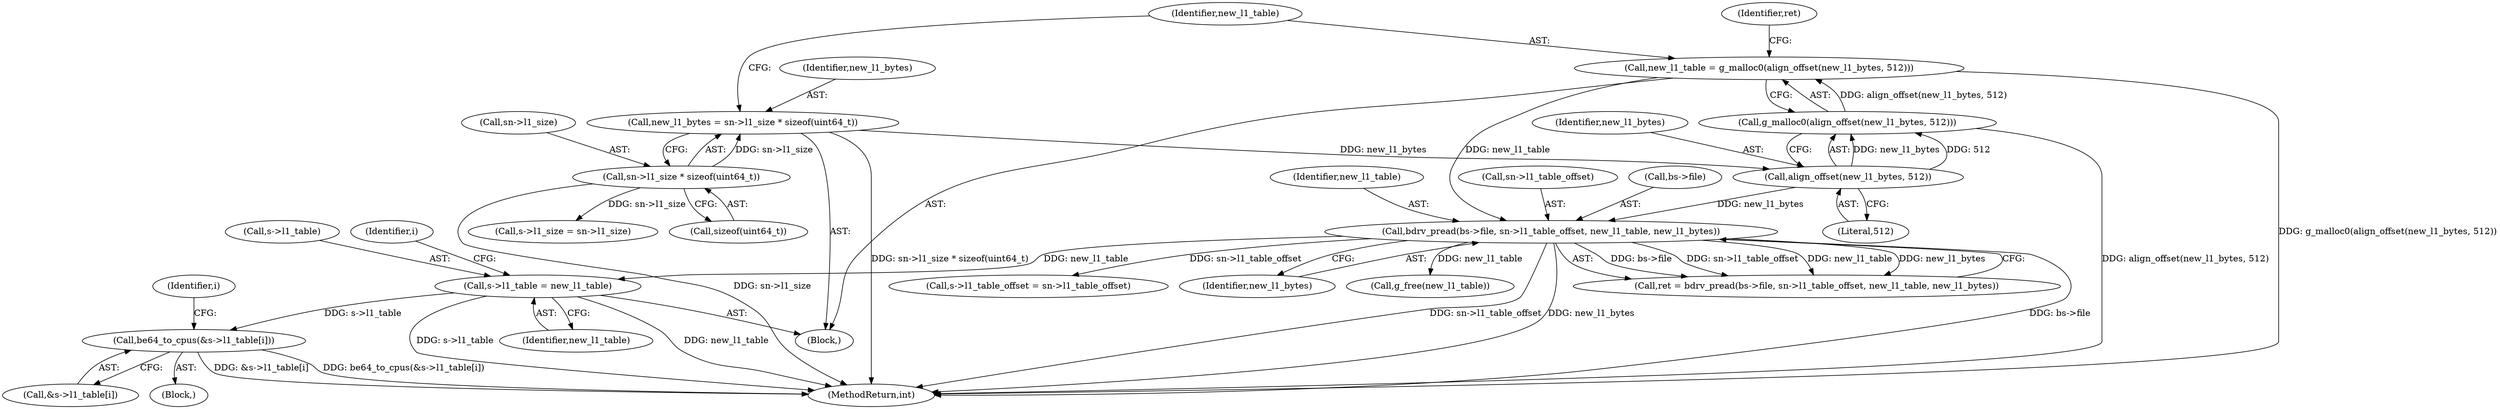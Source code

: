 digraph "0_qemu_c05e4667be91b46ab42b5a11babf8e84d476cc6b@pointer" {
"1000205" [label="(Call,s->l1_table = new_l1_table)"];
"1000166" [label="(Call,bdrv_pread(bs->file, sn->l1_table_offset, new_l1_table, new_l1_bytes))"];
"1000158" [label="(Call,new_l1_table = g_malloc0(align_offset(new_l1_bytes, 512)))"];
"1000160" [label="(Call,g_malloc0(align_offset(new_l1_bytes, 512)))"];
"1000161" [label="(Call,align_offset(new_l1_bytes, 512))"];
"1000150" [label="(Call,new_l1_bytes = sn->l1_size * sizeof(uint64_t))"];
"1000152" [label="(Call,sn->l1_size * sizeof(uint64_t))"];
"1000222" [label="(Call,be64_to_cpus(&s->l1_table[i]))"];
"1000167" [label="(Call,bs->file)"];
"1000183" [label="(Call,g_free(new_l1_table))"];
"1000173" [label="(Identifier,new_l1_table)"];
"1000223" [label="(Call,&s->l1_table[i])"];
"1000159" [label="(Identifier,new_l1_table)"];
"1000221" [label="(Block,)"];
"1000151" [label="(Identifier,new_l1_bytes)"];
"1000153" [label="(Call,sn->l1_size)"];
"1000150" [label="(Call,new_l1_bytes = sn->l1_size * sizeof(uint64_t))"];
"1000152" [label="(Call,sn->l1_size * sizeof(uint64_t))"];
"1000198" [label="(Call,s->l1_table_offset = sn->l1_table_offset)"];
"1000174" [label="(Identifier,new_l1_bytes)"];
"1000156" [label="(Call,sizeof(uint64_t))"];
"1000191" [label="(Call,s->l1_size = sn->l1_size)"];
"1000163" [label="(Literal,512)"];
"1000220" [label="(Identifier,i)"];
"1000162" [label="(Identifier,new_l1_bytes)"];
"1000231" [label="(MethodReturn,int)"];
"1000160" [label="(Call,g_malloc0(align_offset(new_l1_bytes, 512)))"];
"1000165" [label="(Identifier,ret)"];
"1000166" [label="(Call,bdrv_pread(bs->file, sn->l1_table_offset, new_l1_table, new_l1_bytes))"];
"1000206" [label="(Call,s->l1_table)"];
"1000222" [label="(Call,be64_to_cpus(&s->l1_table[i]))"];
"1000158" [label="(Call,new_l1_table = g_malloc0(align_offset(new_l1_bytes, 512)))"];
"1000209" [label="(Identifier,new_l1_table)"];
"1000212" [label="(Identifier,i)"];
"1000170" [label="(Call,sn->l1_table_offset)"];
"1000164" [label="(Call,ret = bdrv_pread(bs->file, sn->l1_table_offset, new_l1_table, new_l1_bytes))"];
"1000205" [label="(Call,s->l1_table = new_l1_table)"];
"1000108" [label="(Block,)"];
"1000161" [label="(Call,align_offset(new_l1_bytes, 512))"];
"1000205" -> "1000108"  [label="AST: "];
"1000205" -> "1000209"  [label="CFG: "];
"1000206" -> "1000205"  [label="AST: "];
"1000209" -> "1000205"  [label="AST: "];
"1000212" -> "1000205"  [label="CFG: "];
"1000205" -> "1000231"  [label="DDG: new_l1_table"];
"1000205" -> "1000231"  [label="DDG: s->l1_table"];
"1000166" -> "1000205"  [label="DDG: new_l1_table"];
"1000205" -> "1000222"  [label="DDG: s->l1_table"];
"1000166" -> "1000164"  [label="AST: "];
"1000166" -> "1000174"  [label="CFG: "];
"1000167" -> "1000166"  [label="AST: "];
"1000170" -> "1000166"  [label="AST: "];
"1000173" -> "1000166"  [label="AST: "];
"1000174" -> "1000166"  [label="AST: "];
"1000164" -> "1000166"  [label="CFG: "];
"1000166" -> "1000231"  [label="DDG: bs->file"];
"1000166" -> "1000231"  [label="DDG: sn->l1_table_offset"];
"1000166" -> "1000231"  [label="DDG: new_l1_bytes"];
"1000166" -> "1000164"  [label="DDG: bs->file"];
"1000166" -> "1000164"  [label="DDG: sn->l1_table_offset"];
"1000166" -> "1000164"  [label="DDG: new_l1_table"];
"1000166" -> "1000164"  [label="DDG: new_l1_bytes"];
"1000158" -> "1000166"  [label="DDG: new_l1_table"];
"1000161" -> "1000166"  [label="DDG: new_l1_bytes"];
"1000166" -> "1000183"  [label="DDG: new_l1_table"];
"1000166" -> "1000198"  [label="DDG: sn->l1_table_offset"];
"1000158" -> "1000108"  [label="AST: "];
"1000158" -> "1000160"  [label="CFG: "];
"1000159" -> "1000158"  [label="AST: "];
"1000160" -> "1000158"  [label="AST: "];
"1000165" -> "1000158"  [label="CFG: "];
"1000158" -> "1000231"  [label="DDG: g_malloc0(align_offset(new_l1_bytes, 512))"];
"1000160" -> "1000158"  [label="DDG: align_offset(new_l1_bytes, 512)"];
"1000160" -> "1000161"  [label="CFG: "];
"1000161" -> "1000160"  [label="AST: "];
"1000160" -> "1000231"  [label="DDG: align_offset(new_l1_bytes, 512)"];
"1000161" -> "1000160"  [label="DDG: new_l1_bytes"];
"1000161" -> "1000160"  [label="DDG: 512"];
"1000161" -> "1000163"  [label="CFG: "];
"1000162" -> "1000161"  [label="AST: "];
"1000163" -> "1000161"  [label="AST: "];
"1000150" -> "1000161"  [label="DDG: new_l1_bytes"];
"1000150" -> "1000108"  [label="AST: "];
"1000150" -> "1000152"  [label="CFG: "];
"1000151" -> "1000150"  [label="AST: "];
"1000152" -> "1000150"  [label="AST: "];
"1000159" -> "1000150"  [label="CFG: "];
"1000150" -> "1000231"  [label="DDG: sn->l1_size * sizeof(uint64_t)"];
"1000152" -> "1000150"  [label="DDG: sn->l1_size"];
"1000152" -> "1000156"  [label="CFG: "];
"1000153" -> "1000152"  [label="AST: "];
"1000156" -> "1000152"  [label="AST: "];
"1000152" -> "1000231"  [label="DDG: sn->l1_size"];
"1000152" -> "1000191"  [label="DDG: sn->l1_size"];
"1000222" -> "1000221"  [label="AST: "];
"1000222" -> "1000223"  [label="CFG: "];
"1000223" -> "1000222"  [label="AST: "];
"1000220" -> "1000222"  [label="CFG: "];
"1000222" -> "1000231"  [label="DDG: &s->l1_table[i]"];
"1000222" -> "1000231"  [label="DDG: be64_to_cpus(&s->l1_table[i])"];
}
